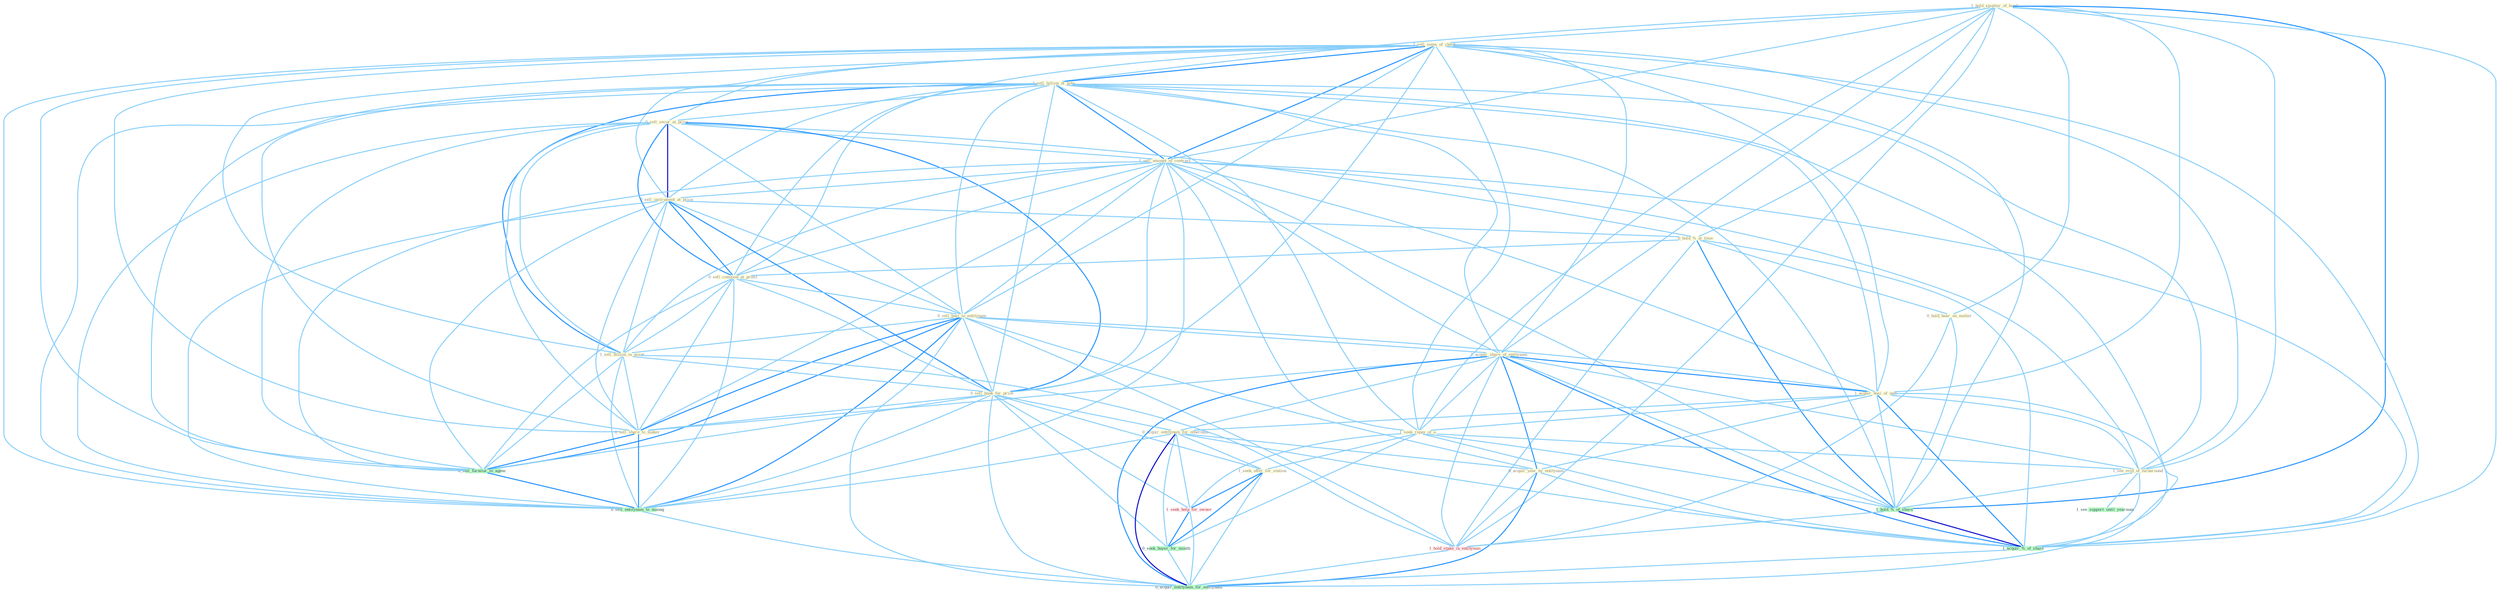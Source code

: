 Graph G{ 
    node
    [shape=polygon,style=filled,width=.5,height=.06,color="#BDFCC9",fixedsize=true,fontsize=4,
    fontcolor="#2f4f4f"];
    {node
    [color="#ffffe0", fontcolor="#8b7d6b"] "1_hold_smatter_of_bond " "1_sell_some_of_check " "1_sell_billion_of_note " "0_sell_secur_at_price " "1_sell_amount_of_contract " "0_sell_instrument_at_price " "0_hold_%_at_time " "0_sell_commod_at_profit " "0_sell_busi_to_entitynam " "1_acquir_share_of_entitynam " "1_acquir_busi_of_unit " "1_sell_billion_in_asset " "1_seek_repay_of_a " "0_sell_bank_for_price " "0_acquir_entitynam_for_othernum " "0_hold_hear_on_matter " "1_seek_offer_for_station " "1_see_evid_of_turnaround " "0_acquir_year_by_entitynam " "0_sell_share_to_maker "}
{node [color="#fff0f5", fontcolor="#b22222"] "1_hold_stake_in_entitynam " "1_seek_help_for_owner "}
edge [color="#B0E2FF"];

	"1_hold_smatter_of_bond " -- "1_sell_some_of_check " [w="1", color="#87cefa" ];
	"1_hold_smatter_of_bond " -- "1_sell_billion_of_note " [w="1", color="#87cefa" ];
	"1_hold_smatter_of_bond " -- "1_sell_amount_of_contract " [w="1", color="#87cefa" ];
	"1_hold_smatter_of_bond " -- "0_hold_%_at_time " [w="1", color="#87cefa" ];
	"1_hold_smatter_of_bond " -- "1_acquir_share_of_entitynam " [w="1", color="#87cefa" ];
	"1_hold_smatter_of_bond " -- "1_acquir_busi_of_unit " [w="1", color="#87cefa" ];
	"1_hold_smatter_of_bond " -- "1_seek_repay_of_a " [w="1", color="#87cefa" ];
	"1_hold_smatter_of_bond " -- "0_hold_hear_on_matter " [w="1", color="#87cefa" ];
	"1_hold_smatter_of_bond " -- "1_see_evid_of_turnaround " [w="1", color="#87cefa" ];
	"1_hold_smatter_of_bond " -- "1_hold_%_of_share " [w="2", color="#1e90ff" , len=0.8];
	"1_hold_smatter_of_bond " -- "1_hold_stake_in_entitynam " [w="1", color="#87cefa" ];
	"1_hold_smatter_of_bond " -- "1_acquir_%_of_share " [w="1", color="#87cefa" ];
	"1_sell_some_of_check " -- "1_sell_billion_of_note " [w="2", color="#1e90ff" , len=0.8];
	"1_sell_some_of_check " -- "0_sell_secur_at_price " [w="1", color="#87cefa" ];
	"1_sell_some_of_check " -- "1_sell_amount_of_contract " [w="2", color="#1e90ff" , len=0.8];
	"1_sell_some_of_check " -- "0_sell_instrument_at_price " [w="1", color="#87cefa" ];
	"1_sell_some_of_check " -- "0_sell_commod_at_profit " [w="1", color="#87cefa" ];
	"1_sell_some_of_check " -- "0_sell_busi_to_entitynam " [w="1", color="#87cefa" ];
	"1_sell_some_of_check " -- "1_acquir_share_of_entitynam " [w="1", color="#87cefa" ];
	"1_sell_some_of_check " -- "1_acquir_busi_of_unit " [w="1", color="#87cefa" ];
	"1_sell_some_of_check " -- "1_sell_billion_in_asset " [w="1", color="#87cefa" ];
	"1_sell_some_of_check " -- "1_seek_repay_of_a " [w="1", color="#87cefa" ];
	"1_sell_some_of_check " -- "0_sell_bank_for_price " [w="1", color="#87cefa" ];
	"1_sell_some_of_check " -- "1_see_evid_of_turnaround " [w="1", color="#87cefa" ];
	"1_sell_some_of_check " -- "0_sell_share_to_maker " [w="1", color="#87cefa" ];
	"1_sell_some_of_check " -- "1_hold_%_of_share " [w="1", color="#87cefa" ];
	"1_sell_some_of_check " -- "1_acquir_%_of_share " [w="1", color="#87cefa" ];
	"1_sell_some_of_check " -- "0_sell_furnitur_to_agenc " [w="1", color="#87cefa" ];
	"1_sell_some_of_check " -- "0_sell_entitynam_to_manag " [w="1", color="#87cefa" ];
	"1_sell_billion_of_note " -- "0_sell_secur_at_price " [w="1", color="#87cefa" ];
	"1_sell_billion_of_note " -- "1_sell_amount_of_contract " [w="2", color="#1e90ff" , len=0.8];
	"1_sell_billion_of_note " -- "0_sell_instrument_at_price " [w="1", color="#87cefa" ];
	"1_sell_billion_of_note " -- "0_sell_commod_at_profit " [w="1", color="#87cefa" ];
	"1_sell_billion_of_note " -- "0_sell_busi_to_entitynam " [w="1", color="#87cefa" ];
	"1_sell_billion_of_note " -- "1_acquir_share_of_entitynam " [w="1", color="#87cefa" ];
	"1_sell_billion_of_note " -- "1_acquir_busi_of_unit " [w="1", color="#87cefa" ];
	"1_sell_billion_of_note " -- "1_sell_billion_in_asset " [w="2", color="#1e90ff" , len=0.8];
	"1_sell_billion_of_note " -- "1_seek_repay_of_a " [w="1", color="#87cefa" ];
	"1_sell_billion_of_note " -- "0_sell_bank_for_price " [w="1", color="#87cefa" ];
	"1_sell_billion_of_note " -- "1_see_evid_of_turnaround " [w="1", color="#87cefa" ];
	"1_sell_billion_of_note " -- "0_sell_share_to_maker " [w="1", color="#87cefa" ];
	"1_sell_billion_of_note " -- "1_hold_%_of_share " [w="1", color="#87cefa" ];
	"1_sell_billion_of_note " -- "1_acquir_%_of_share " [w="1", color="#87cefa" ];
	"1_sell_billion_of_note " -- "0_sell_furnitur_to_agenc " [w="1", color="#87cefa" ];
	"1_sell_billion_of_note " -- "0_sell_entitynam_to_manag " [w="1", color="#87cefa" ];
	"0_sell_secur_at_price " -- "1_sell_amount_of_contract " [w="1", color="#87cefa" ];
	"0_sell_secur_at_price " -- "0_sell_instrument_at_price " [w="3", color="#0000cd" , len=0.6];
	"0_sell_secur_at_price " -- "0_hold_%_at_time " [w="1", color="#87cefa" ];
	"0_sell_secur_at_price " -- "0_sell_commod_at_profit " [w="2", color="#1e90ff" , len=0.8];
	"0_sell_secur_at_price " -- "0_sell_busi_to_entitynam " [w="1", color="#87cefa" ];
	"0_sell_secur_at_price " -- "1_sell_billion_in_asset " [w="1", color="#87cefa" ];
	"0_sell_secur_at_price " -- "0_sell_bank_for_price " [w="2", color="#1e90ff" , len=0.8];
	"0_sell_secur_at_price " -- "0_sell_share_to_maker " [w="1", color="#87cefa" ];
	"0_sell_secur_at_price " -- "0_sell_furnitur_to_agenc " [w="1", color="#87cefa" ];
	"0_sell_secur_at_price " -- "0_sell_entitynam_to_manag " [w="1", color="#87cefa" ];
	"1_sell_amount_of_contract " -- "0_sell_instrument_at_price " [w="1", color="#87cefa" ];
	"1_sell_amount_of_contract " -- "0_sell_commod_at_profit " [w="1", color="#87cefa" ];
	"1_sell_amount_of_contract " -- "0_sell_busi_to_entitynam " [w="1", color="#87cefa" ];
	"1_sell_amount_of_contract " -- "1_acquir_share_of_entitynam " [w="1", color="#87cefa" ];
	"1_sell_amount_of_contract " -- "1_acquir_busi_of_unit " [w="1", color="#87cefa" ];
	"1_sell_amount_of_contract " -- "1_sell_billion_in_asset " [w="1", color="#87cefa" ];
	"1_sell_amount_of_contract " -- "1_seek_repay_of_a " [w="1", color="#87cefa" ];
	"1_sell_amount_of_contract " -- "0_sell_bank_for_price " [w="1", color="#87cefa" ];
	"1_sell_amount_of_contract " -- "1_see_evid_of_turnaround " [w="1", color="#87cefa" ];
	"1_sell_amount_of_contract " -- "0_sell_share_to_maker " [w="1", color="#87cefa" ];
	"1_sell_amount_of_contract " -- "1_hold_%_of_share " [w="1", color="#87cefa" ];
	"1_sell_amount_of_contract " -- "1_acquir_%_of_share " [w="1", color="#87cefa" ];
	"1_sell_amount_of_contract " -- "0_sell_furnitur_to_agenc " [w="1", color="#87cefa" ];
	"1_sell_amount_of_contract " -- "0_sell_entitynam_to_manag " [w="1", color="#87cefa" ];
	"0_sell_instrument_at_price " -- "0_hold_%_at_time " [w="1", color="#87cefa" ];
	"0_sell_instrument_at_price " -- "0_sell_commod_at_profit " [w="2", color="#1e90ff" , len=0.8];
	"0_sell_instrument_at_price " -- "0_sell_busi_to_entitynam " [w="1", color="#87cefa" ];
	"0_sell_instrument_at_price " -- "1_sell_billion_in_asset " [w="1", color="#87cefa" ];
	"0_sell_instrument_at_price " -- "0_sell_bank_for_price " [w="2", color="#1e90ff" , len=0.8];
	"0_sell_instrument_at_price " -- "0_sell_share_to_maker " [w="1", color="#87cefa" ];
	"0_sell_instrument_at_price " -- "0_sell_furnitur_to_agenc " [w="1", color="#87cefa" ];
	"0_sell_instrument_at_price " -- "0_sell_entitynam_to_manag " [w="1", color="#87cefa" ];
	"0_hold_%_at_time " -- "0_sell_commod_at_profit " [w="1", color="#87cefa" ];
	"0_hold_%_at_time " -- "0_hold_hear_on_matter " [w="1", color="#87cefa" ];
	"0_hold_%_at_time " -- "1_hold_%_of_share " [w="2", color="#1e90ff" , len=0.8];
	"0_hold_%_at_time " -- "1_hold_stake_in_entitynam " [w="1", color="#87cefa" ];
	"0_hold_%_at_time " -- "1_acquir_%_of_share " [w="1", color="#87cefa" ];
	"0_sell_commod_at_profit " -- "0_sell_busi_to_entitynam " [w="1", color="#87cefa" ];
	"0_sell_commod_at_profit " -- "1_sell_billion_in_asset " [w="1", color="#87cefa" ];
	"0_sell_commod_at_profit " -- "0_sell_bank_for_price " [w="1", color="#87cefa" ];
	"0_sell_commod_at_profit " -- "0_sell_share_to_maker " [w="1", color="#87cefa" ];
	"0_sell_commod_at_profit " -- "0_sell_furnitur_to_agenc " [w="1", color="#87cefa" ];
	"0_sell_commod_at_profit " -- "0_sell_entitynam_to_manag " [w="1", color="#87cefa" ];
	"0_sell_busi_to_entitynam " -- "1_acquir_share_of_entitynam " [w="1", color="#87cefa" ];
	"0_sell_busi_to_entitynam " -- "1_acquir_busi_of_unit " [w="1", color="#87cefa" ];
	"0_sell_busi_to_entitynam " -- "1_sell_billion_in_asset " [w="1", color="#87cefa" ];
	"0_sell_busi_to_entitynam " -- "0_sell_bank_for_price " [w="1", color="#87cefa" ];
	"0_sell_busi_to_entitynam " -- "0_acquir_year_by_entitynam " [w="1", color="#87cefa" ];
	"0_sell_busi_to_entitynam " -- "0_sell_share_to_maker " [w="2", color="#1e90ff" , len=0.8];
	"0_sell_busi_to_entitynam " -- "1_hold_stake_in_entitynam " [w="1", color="#87cefa" ];
	"0_sell_busi_to_entitynam " -- "0_sell_furnitur_to_agenc " [w="2", color="#1e90ff" , len=0.8];
	"0_sell_busi_to_entitynam " -- "0_sell_entitynam_to_manag " [w="2", color="#1e90ff" , len=0.8];
	"0_sell_busi_to_entitynam " -- "0_acquir_entitynam_for_entitynam " [w="1", color="#87cefa" ];
	"1_acquir_share_of_entitynam " -- "1_acquir_busi_of_unit " [w="2", color="#1e90ff" , len=0.8];
	"1_acquir_share_of_entitynam " -- "1_seek_repay_of_a " [w="1", color="#87cefa" ];
	"1_acquir_share_of_entitynam " -- "0_acquir_entitynam_for_othernum " [w="1", color="#87cefa" ];
	"1_acquir_share_of_entitynam " -- "1_see_evid_of_turnaround " [w="1", color="#87cefa" ];
	"1_acquir_share_of_entitynam " -- "0_acquir_year_by_entitynam " [w="2", color="#1e90ff" , len=0.8];
	"1_acquir_share_of_entitynam " -- "0_sell_share_to_maker " [w="1", color="#87cefa" ];
	"1_acquir_share_of_entitynam " -- "1_hold_%_of_share " [w="1", color="#87cefa" ];
	"1_acquir_share_of_entitynam " -- "1_hold_stake_in_entitynam " [w="1", color="#87cefa" ];
	"1_acquir_share_of_entitynam " -- "1_acquir_%_of_share " [w="2", color="#1e90ff" , len=0.8];
	"1_acquir_share_of_entitynam " -- "0_acquir_entitynam_for_entitynam " [w="2", color="#1e90ff" , len=0.8];
	"1_acquir_busi_of_unit " -- "1_seek_repay_of_a " [w="1", color="#87cefa" ];
	"1_acquir_busi_of_unit " -- "0_acquir_entitynam_for_othernum " [w="1", color="#87cefa" ];
	"1_acquir_busi_of_unit " -- "1_see_evid_of_turnaround " [w="1", color="#87cefa" ];
	"1_acquir_busi_of_unit " -- "0_acquir_year_by_entitynam " [w="1", color="#87cefa" ];
	"1_acquir_busi_of_unit " -- "1_hold_%_of_share " [w="1", color="#87cefa" ];
	"1_acquir_busi_of_unit " -- "1_acquir_%_of_share " [w="2", color="#1e90ff" , len=0.8];
	"1_acquir_busi_of_unit " -- "0_acquir_entitynam_for_entitynam " [w="1", color="#87cefa" ];
	"1_sell_billion_in_asset " -- "0_sell_bank_for_price " [w="1", color="#87cefa" ];
	"1_sell_billion_in_asset " -- "0_sell_share_to_maker " [w="1", color="#87cefa" ];
	"1_sell_billion_in_asset " -- "1_hold_stake_in_entitynam " [w="1", color="#87cefa" ];
	"1_sell_billion_in_asset " -- "0_sell_furnitur_to_agenc " [w="1", color="#87cefa" ];
	"1_sell_billion_in_asset " -- "0_sell_entitynam_to_manag " [w="1", color="#87cefa" ];
	"1_seek_repay_of_a " -- "1_seek_offer_for_station " [w="1", color="#87cefa" ];
	"1_seek_repay_of_a " -- "1_see_evid_of_turnaround " [w="1", color="#87cefa" ];
	"1_seek_repay_of_a " -- "1_hold_%_of_share " [w="1", color="#87cefa" ];
	"1_seek_repay_of_a " -- "1_seek_help_for_owner " [w="1", color="#87cefa" ];
	"1_seek_repay_of_a " -- "0_seek_buyer_for_month " [w="1", color="#87cefa" ];
	"1_seek_repay_of_a " -- "1_acquir_%_of_share " [w="1", color="#87cefa" ];
	"0_sell_bank_for_price " -- "0_acquir_entitynam_for_othernum " [w="1", color="#87cefa" ];
	"0_sell_bank_for_price " -- "1_seek_offer_for_station " [w="1", color="#87cefa" ];
	"0_sell_bank_for_price " -- "0_sell_share_to_maker " [w="1", color="#87cefa" ];
	"0_sell_bank_for_price " -- "1_seek_help_for_owner " [w="1", color="#87cefa" ];
	"0_sell_bank_for_price " -- "0_seek_buyer_for_month " [w="1", color="#87cefa" ];
	"0_sell_bank_for_price " -- "0_sell_furnitur_to_agenc " [w="1", color="#87cefa" ];
	"0_sell_bank_for_price " -- "0_sell_entitynam_to_manag " [w="1", color="#87cefa" ];
	"0_sell_bank_for_price " -- "0_acquir_entitynam_for_entitynam " [w="1", color="#87cefa" ];
	"0_acquir_entitynam_for_othernum " -- "1_seek_offer_for_station " [w="1", color="#87cefa" ];
	"0_acquir_entitynam_for_othernum " -- "0_acquir_year_by_entitynam " [w="1", color="#87cefa" ];
	"0_acquir_entitynam_for_othernum " -- "1_seek_help_for_owner " [w="1", color="#87cefa" ];
	"0_acquir_entitynam_for_othernum " -- "0_seek_buyer_for_month " [w="1", color="#87cefa" ];
	"0_acquir_entitynam_for_othernum " -- "1_acquir_%_of_share " [w="1", color="#87cefa" ];
	"0_acquir_entitynam_for_othernum " -- "0_sell_entitynam_to_manag " [w="1", color="#87cefa" ];
	"0_acquir_entitynam_for_othernum " -- "0_acquir_entitynam_for_entitynam " [w="3", color="#0000cd" , len=0.6];
	"0_hold_hear_on_matter " -- "1_hold_%_of_share " [w="1", color="#87cefa" ];
	"0_hold_hear_on_matter " -- "1_hold_stake_in_entitynam " [w="1", color="#87cefa" ];
	"1_seek_offer_for_station " -- "1_seek_help_for_owner " [w="2", color="#1e90ff" , len=0.8];
	"1_seek_offer_for_station " -- "0_seek_buyer_for_month " [w="2", color="#1e90ff" , len=0.8];
	"1_seek_offer_for_station " -- "0_acquir_entitynam_for_entitynam " [w="1", color="#87cefa" ];
	"1_see_evid_of_turnaround " -- "1_hold_%_of_share " [w="1", color="#87cefa" ];
	"1_see_evid_of_turnaround " -- "1_acquir_%_of_share " [w="1", color="#87cefa" ];
	"1_see_evid_of_turnaround " -- "1_see_support_until_yearnum " [w="1", color="#87cefa" ];
	"0_acquir_year_by_entitynam " -- "1_hold_stake_in_entitynam " [w="1", color="#87cefa" ];
	"0_acquir_year_by_entitynam " -- "1_acquir_%_of_share " [w="1", color="#87cefa" ];
	"0_acquir_year_by_entitynam " -- "0_acquir_entitynam_for_entitynam " [w="2", color="#1e90ff" , len=0.8];
	"0_sell_share_to_maker " -- "0_sell_furnitur_to_agenc " [w="2", color="#1e90ff" , len=0.8];
	"0_sell_share_to_maker " -- "0_sell_entitynam_to_manag " [w="2", color="#1e90ff" , len=0.8];
	"1_hold_%_of_share " -- "1_hold_stake_in_entitynam " [w="1", color="#87cefa" ];
	"1_hold_%_of_share " -- "1_acquir_%_of_share " [w="3", color="#0000cd" , len=0.6];
	"1_hold_stake_in_entitynam " -- "0_acquir_entitynam_for_entitynam " [w="1", color="#87cefa" ];
	"1_seek_help_for_owner " -- "0_seek_buyer_for_month " [w="2", color="#1e90ff" , len=0.8];
	"1_seek_help_for_owner " -- "0_acquir_entitynam_for_entitynam " [w="1", color="#87cefa" ];
	"0_seek_buyer_for_month " -- "0_acquir_entitynam_for_entitynam " [w="1", color="#87cefa" ];
	"1_acquir_%_of_share " -- "0_acquir_entitynam_for_entitynam " [w="1", color="#87cefa" ];
	"0_sell_furnitur_to_agenc " -- "0_sell_entitynam_to_manag " [w="2", color="#1e90ff" , len=0.8];
	"0_sell_entitynam_to_manag " -- "0_acquir_entitynam_for_entitynam " [w="1", color="#87cefa" ];
}